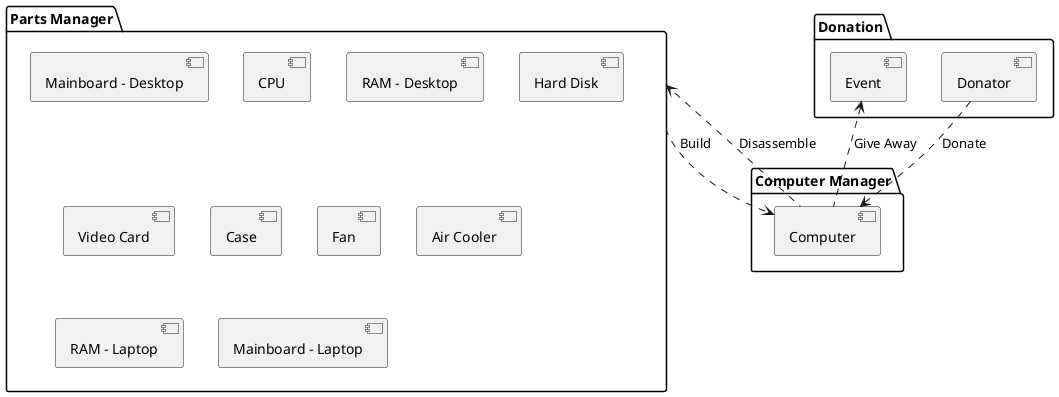 @startuml
package "Parts Manager" as PartsManager {
  [Mainboard - Desktop]
  [CPU]
  [RAM - Desktop]
  [Hard Disk]
  [Video Card]
  [Case]
  [Fan]
  [Air Cooler]
  [RAM - Laptop]
  [Mainboard - Laptop]
}

package "Computer Manager" as ComputerManager {
  [Computer]
}

package "Donation" {
  [Event]
  [Donator]
}

PartsManager ..> [Computer] : Build
PartsManager <.. [Computer] : Disassemble
[Donator] ..> [Computer] : Donate
[Event] <.. [Computer] : Give Away
@enduml
